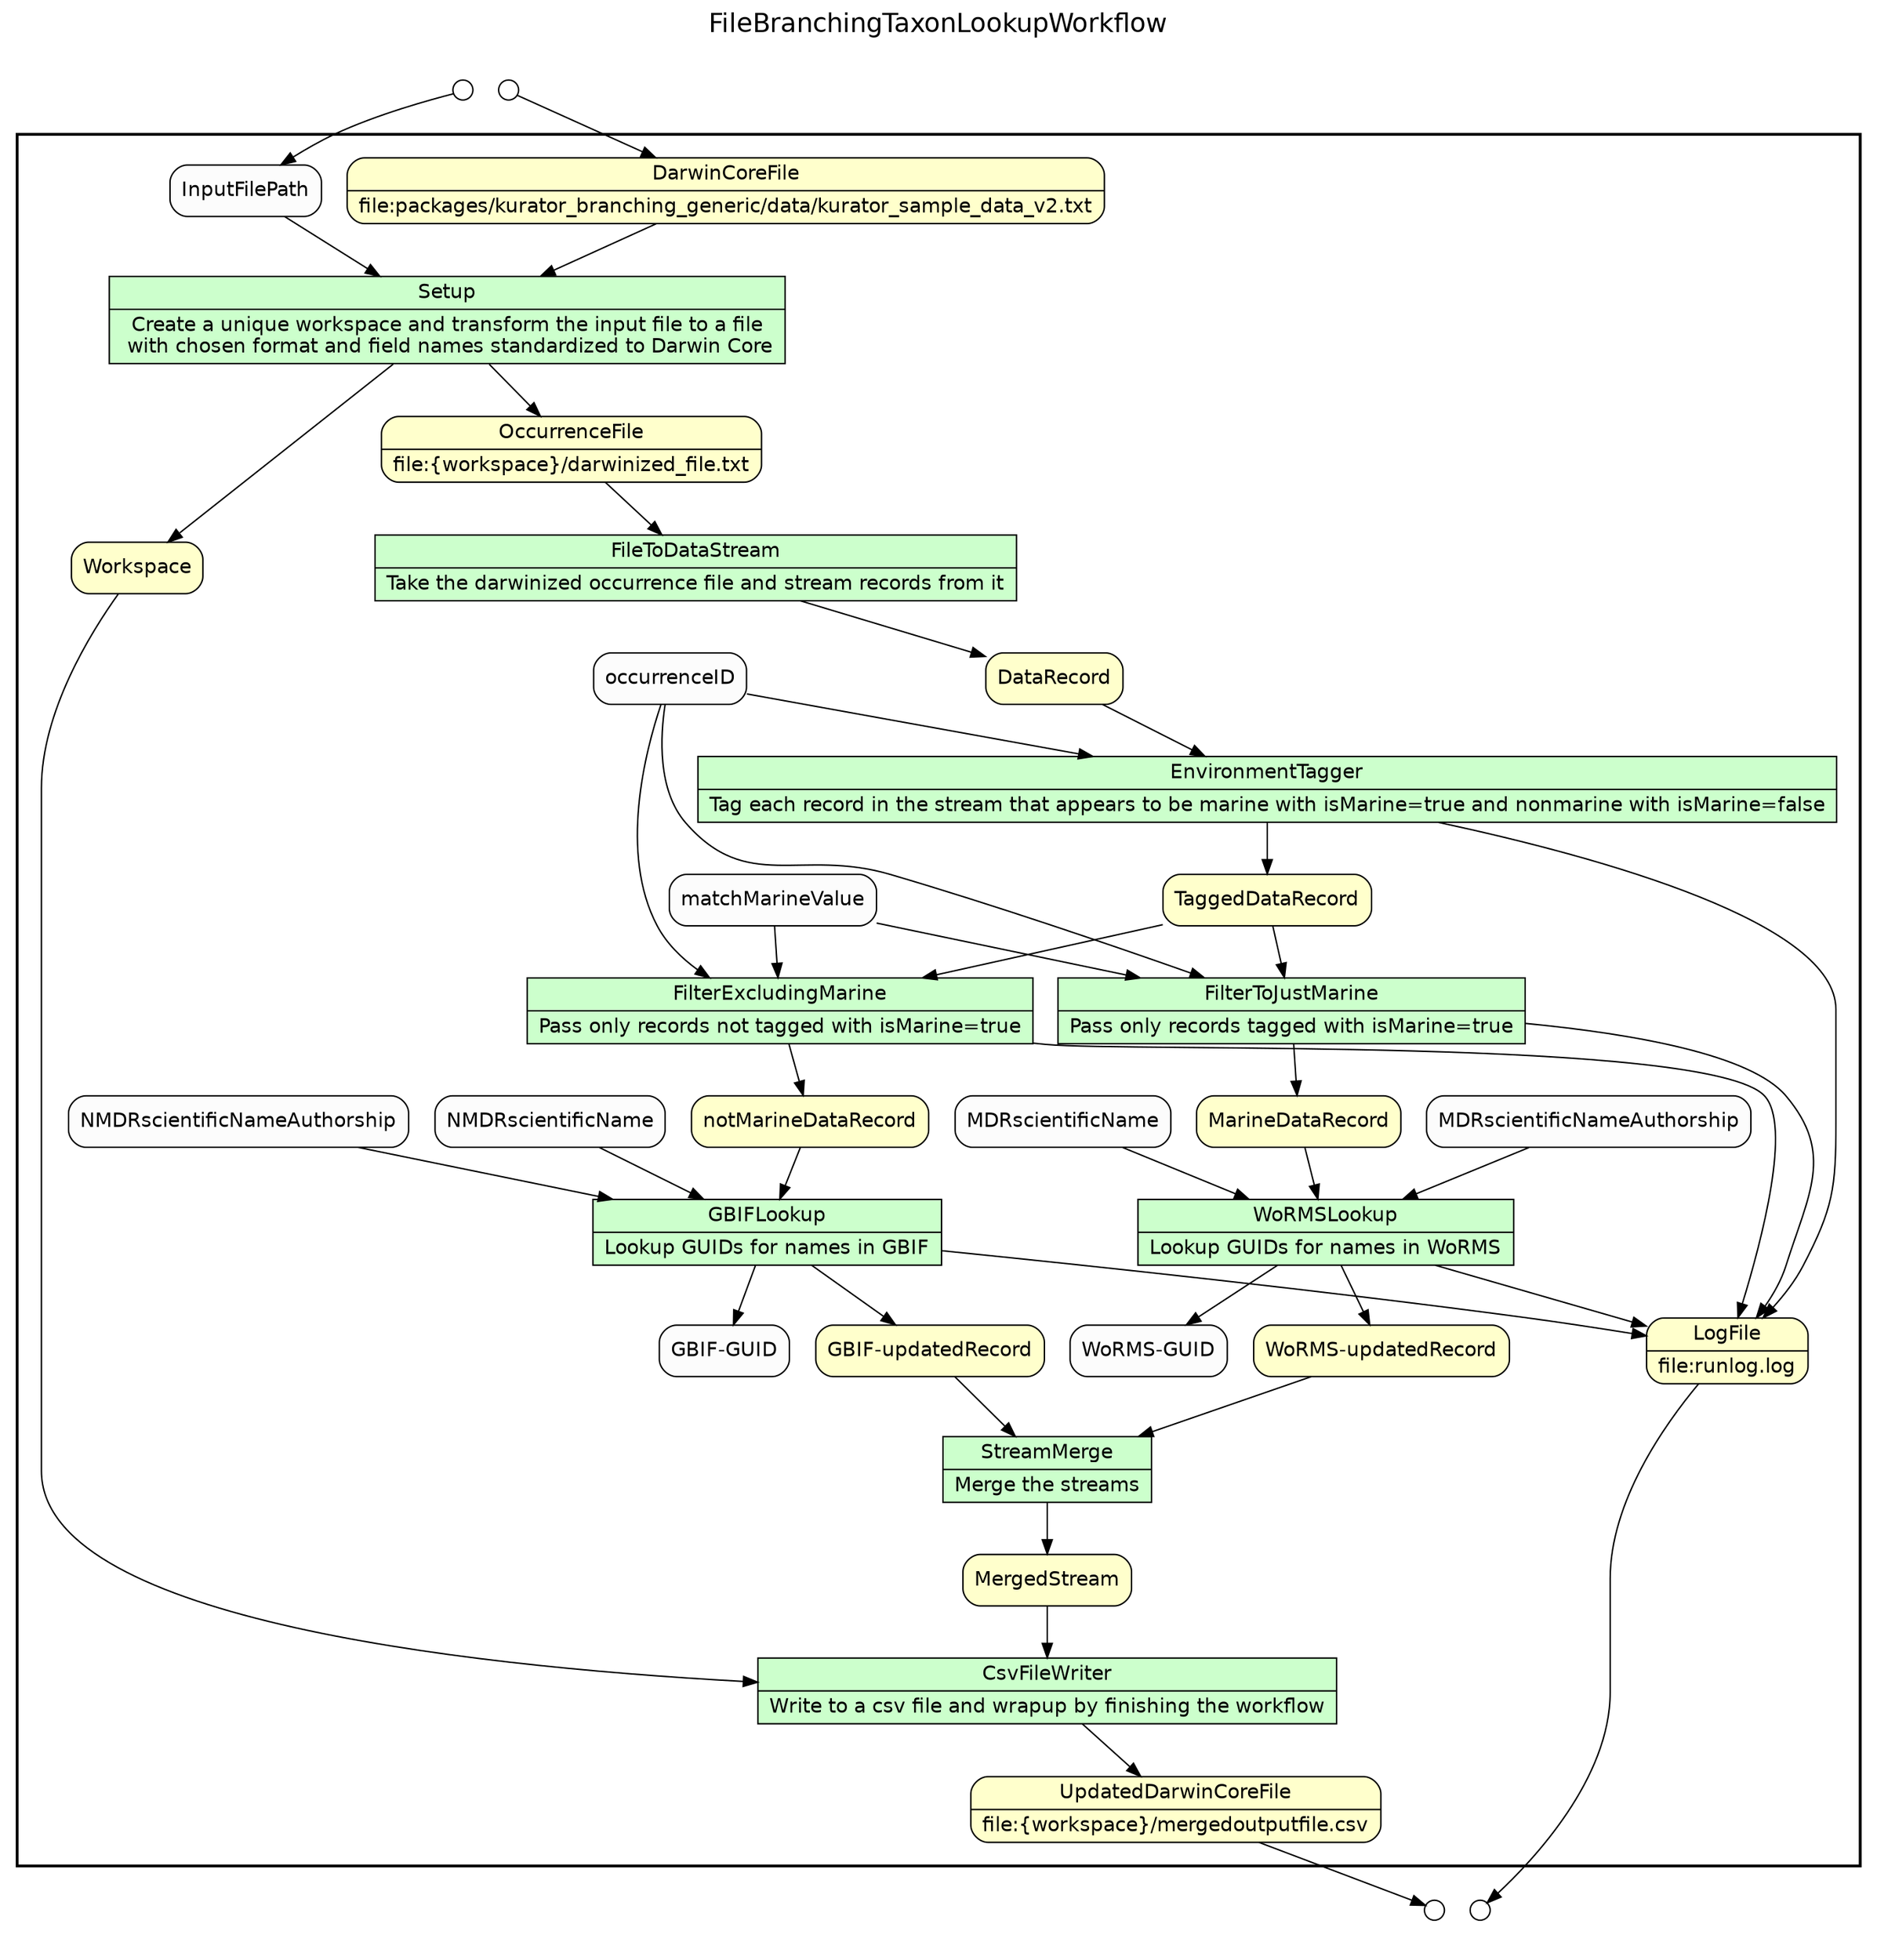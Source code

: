 
/* Start of top-level graph */
digraph Workflow {
rankdir=TB

/* Title for graph */
fontname=Helvetica; fontsize=18; labelloc=t
label=FileBranchingTaxonLookupWorkflow

/* Start of double cluster for drawing box around nodes in workflow */
subgraph cluster_workflow_box_outer { label=""; color=black; penwidth=2
subgraph cluster_workflow_box_inner { label=""; penwidth=0

/* Style for nodes representing atomic programs in workflow */
node[shape=box style=filled fillcolor="#CCFFCC" peripheries=1 fontname=Helvetica]

/* Nodes representing atomic programs in workflow */
Setup [shape=record rankdir=LR label="{<f0> Setup |<f1> Create a unique workspace and transform the input file to a file\n with chosen format and field names standardized to Darwin Core}"];
FileToDataStream [shape=record rankdir=LR label="{<f0> FileToDataStream |<f1> Take the darwinized occurrence file and stream records from it}"];
EnvironmentTagger [shape=record rankdir=LR label="{<f0> EnvironmentTagger |<f1> Tag each record in the stream that appears to be marine with isMarine=true and nonmarine with isMarine=false}"];
FilterToJustMarine [shape=record rankdir=LR label="{<f0> FilterToJustMarine |<f1> Pass only records tagged with isMarine=true}"];
FilterExcludingMarine [shape=record rankdir=LR label="{<f0> FilterExcludingMarine |<f1> Pass only records not tagged with isMarine=true}"];
WoRMSLookup [shape=record rankdir=LR label="{<f0> WoRMSLookup |<f1> Lookup GUIDs for names in WoRMS}"];
GBIFLookup [shape=record rankdir=LR label="{<f0> GBIFLookup |<f1> Lookup GUIDs for names in GBIF}"];
StreamMerge [shape=record rankdir=LR label="{<f0> StreamMerge |<f1> Merge the streams}"];
CsvFileWriter [shape=record rankdir=LR label="{<f0> CsvFileWriter |<f1> Write to a csv file and wrapup by finishing the workflow}"];

/* Style for nodes representing non-parameter data channels in workflow */
node[shape=box style="rounded,filled" fillcolor="#FFFFCC" peripheries=1 fontname=Helvetica]

/* Nodes for non-parameter data channels in workflow */
DarwinCoreFile [shape=record rankdir=LR label="{<f0> DarwinCoreFile |<f1> file\:packages/kurator_branching_generic/data/kurator_sample_data_v2.txt}"];
OccurrenceFile [shape=record rankdir=LR label="{<f0> OccurrenceFile |<f1> file\:\{workspace\}/darwinized_file.txt}"];
DataRecord
TaggedDataRecord
MarineDataRecord
notMarineDataRecord
"GBIF-updatedRecord"
"WoRMS-updatedRecord"
Workspace
MergedStream
UpdatedDarwinCoreFile [shape=record rankdir=LR label="{<f0> UpdatedDarwinCoreFile |<f1> file\:\{workspace\}/mergedoutputfile.csv}"];
LogFile [shape=record rankdir=LR label="{<f0> LogFile |<f1> file\:runlog.log}"];

/* Style for nodes representing parameter channels in workflow */
node[shape=box style="rounded,filled" fillcolor="#FCFCFC" peripheries=1 fontname=Helvetica]

/* Nodes representing parameter channels in workflow */
InputFilePath

/* Edges representing connections between programs and channels */
Setup -> Workspace
Setup -> OccurrenceFile
InputFilePath -> Setup
DarwinCoreFile -> Setup
FileToDataStream -> DataRecord
OccurrenceFile -> FileToDataStream
EnvironmentTagger -> LogFile
EnvironmentTagger -> TaggedDataRecord
DataRecord -> EnvironmentTagger
occurrenceID -> EnvironmentTagger
FilterToJustMarine -> LogFile
FilterToJustMarine -> MarineDataRecord
TaggedDataRecord -> FilterToJustMarine
occurrenceID -> FilterToJustMarine
matchMarineValue -> FilterToJustMarine
FilterExcludingMarine -> LogFile
FilterExcludingMarine -> notMarineDataRecord
TaggedDataRecord -> FilterExcludingMarine
occurrenceID -> FilterExcludingMarine
matchMarineValue -> FilterExcludingMarine
WoRMSLookup -> "WoRMS-updatedRecord"
WoRMSLookup -> "WoRMS-GUID"
WoRMSLookup -> LogFile
MarineDataRecord -> WoRMSLookup
MDRscientificName -> WoRMSLookup
MDRscientificNameAuthorship -> WoRMSLookup
GBIFLookup -> "GBIF-updatedRecord"
GBIFLookup -> "GBIF-GUID"
GBIFLookup -> LogFile
notMarineDataRecord -> GBIFLookup
NMDRscientificName -> GBIFLookup
NMDRscientificNameAuthorship -> GBIFLookup
StreamMerge -> MergedStream
"GBIF-updatedRecord" -> StreamMerge
"WoRMS-updatedRecord" -> StreamMerge
CsvFileWriter -> UpdatedDarwinCoreFile
Workspace -> CsvFileWriter
MergedStream -> CsvFileWriter

/* End of double cluster for drawing box around nodes in workflow */
}}

/* Hidden double-cluster for grouping workflow input ports */
subgraph cluster_input_ports_group_outer { label=""; penwidth=0
subgraph cluster_input_ports_group_inner { label=""; penwidth=0

/* Style for nodes representing workflow input ports */
node[shape=circle style="rounded,filled" fillcolor="#FFFFFF" peripheries=1 fontname=Helvetica width=0.2]

/* Nodes representing workflow input ports */
InputFilePath_input_port [label=""]
DarwinCoreFile_input_port [label=""]

/* End of double-cluster for grouping workflow input ports */
}}

/* Hidden double-cluster for grouping workflow output ports */
subgraph cluster_output_ports_group_outer { label=""; penwidth=0
subgraph cluster_output_ports_group_inner { label=""; penwidth=0

/* Style for nodes representing workflow output ports */
node[shape=circle style="rounded,filled" fillcolor="#FFFFFF" peripheries=1 fontname=Helvetica width=0.2]

/* Nodes representing workflow output ports */
UpdatedDarwinCoreFile_output_port [label=""]
LogFile_output_port [label=""]

/* End of double-cluster for grouping workflow output ports */
}}

/* Edges from input ports to channels */
InputFilePath_input_port -> InputFilePath
DarwinCoreFile_input_port -> DarwinCoreFile

/* Edges from channels to output ports */
UpdatedDarwinCoreFile -> UpdatedDarwinCoreFile_output_port
LogFile -> LogFile_output_port

/* End of top-level graph */
}
